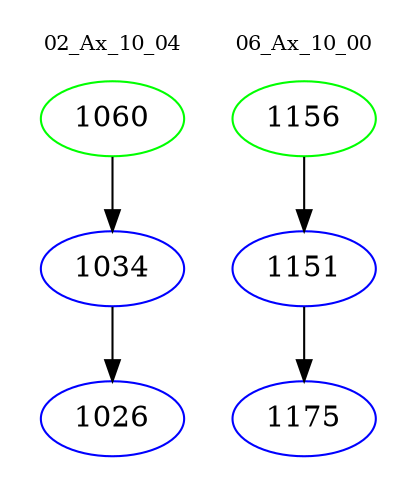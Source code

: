 digraph{
subgraph cluster_0 {
color = white
label = "02_Ax_10_04";
fontsize=10;
T0_1060 [label="1060", color="green"]
T0_1060 -> T0_1034 [color="black"]
T0_1034 [label="1034", color="blue"]
T0_1034 -> T0_1026 [color="black"]
T0_1026 [label="1026", color="blue"]
}
subgraph cluster_1 {
color = white
label = "06_Ax_10_00";
fontsize=10;
T1_1156 [label="1156", color="green"]
T1_1156 -> T1_1151 [color="black"]
T1_1151 [label="1151", color="blue"]
T1_1151 -> T1_1175 [color="black"]
T1_1175 [label="1175", color="blue"]
}
}
